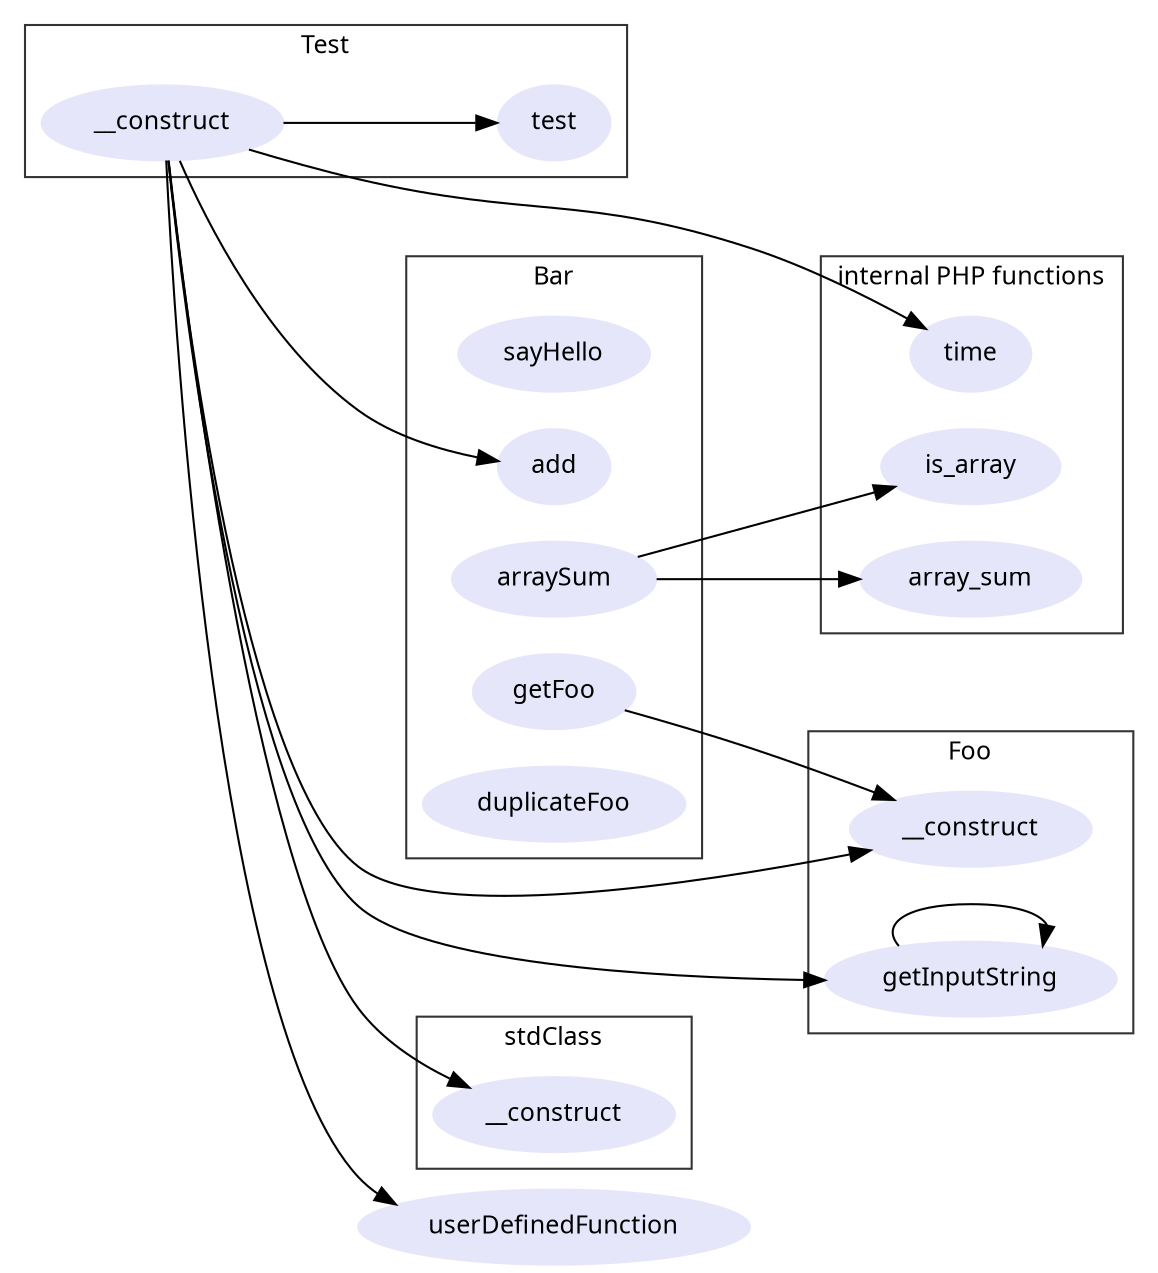 digraph G {
	graph [fontname=Verdana, fontsize=12, rankdir=LR];
	node [label="\N"];
	graph [bb="0,0,554,636"];
	subgraph cluster_Bar {
		graph [label=Bar,
			color=gray20,
			lp="265,448",
			bb="194,168,336,460"];
		"Bar::sayHello()" [label=sayHello, fontname=Verdana, fontsize=12, style=filled, color=lavender, shape=ellipse, pos="265,410", width="1.28", height="0.50"];
		"Bar::add($x, $y)" [label=add, fontname=Verdana, fontsize=12, style=filled, color=lavender, shape=ellipse, pos="265,356", width="0.75", height="0.50"];
		"Bar::arraySum($array)" [label=arraySum, fontname=Verdana, fontsize=12, style=filled, color=lavender, shape=ellipse, pos="265,302", width="1.36", height="0.50"];
		"Bar::getFoo()" [label=getFoo, fontname=Verdana, fontsize=12, style=filled, color=lavender, shape=ellipse, pos="265,248", width="1.08", height="0.50"];
		"Bar::duplicateFoo($inputFoo)" [label=duplicateFoo, fontname=Verdana, fontsize=12, style=filled, color=lavender, shape=ellipse, pos="265,194", width="1.75", height="0.50"];
	}
	subgraph "cluster_internal PHP functions" {
		graph [label="internal PHP functions",
			color=gray20,
			lp="468,448",
			bb="391,276,544,460"];
		"is_array()" [label=is_array, fontname=Verdana, fontsize=12, style=filled, color=lavender, shape=ellipse, pos="467,356", width="1.19", height="0.50"];
		"array_sum()" [label=array_sum, fontname=Verdana, fontsize=12, style=filled, color=lavender, shape=ellipse, pos="467,302", width="1.47", height="0.50"];
		"time()" [label=time, fontname=Verdana, fontsize=12, style=filled, color=lavender, shape=ellipse, pos="467,410", width="0.81", height="0.50"];
	}
	subgraph cluster_Foo {
		graph [label=Foo,
			color=gray20,
			lp="467,220",
			bb="388,84,546,232"];
		"Foo::__construct()" [label=__construct, fontname=Verdana, fontsize=12, style=filled, color=lavender, shape=ellipse, pos="467,182", width="1.61", height="0.50"];
		"Foo::getInputString()" [label=getInputString, fontname=Verdana, fontsize=12, style=filled, color=lavender, shape=ellipse, pos="467,110", width="1.94", height="0.50"];
		"Foo::getInputString()" -> "Foo::getInputString()" [pos="e,502,126 432,126 423,136 435,146 467,146 488,146 500,142 504,136"];
	}
	subgraph cluster_Test {
		graph [label=Test,
			color=gray20,
			lp="155,616",
			bb="8,552,301,628"];
		"Test::__construct()" [label=__construct, fontname=Verdana, fontsize=12, style=filled, color=lavender, shape=ellipse, pos="75,578", width="1.61", height="0.50"];
		"Test::test($nix, $ar, &$ref, $std, $na, $opt, $def)" [label=test, fontname=Verdana, fontsize=12, style=filled, color=lavender, shape=ellipse, pos="265,578", width="0.75", height="0.50"];
		"Test::__construct()" -> "Test::test($nix, $ar, &$ref, $std, $na, $opt, $def)" [pos="e,237,578 134,578 164,578 200,578 227,578"];
	}
	subgraph cluster_stdClass {
		graph [label=stdClass,
			color=gray20,
			lp="265,80",
			bb="198,16,332,92"];
		"stdClass::__construct()" [label=__construct, fontname=Verdana, fontsize=12, style=filled, color=lavender, shape=ellipse, pos="265,42", width="1.61", height="0.50"];
	}
	"userDefinedFunction($nix, $ar, &$ref, $std, $na, $opt, $def)" [label=userDefinedFunction, fontname=Verdana, fontsize=12, style=filled, color=lavender, shape=ellipse, pos="265,524", width="2.61", height="0.50"];
	"Bar::arraySum($array)" -> "is_array()" [pos="e,430,346 305,313 339,321 386,334 420,343"];
	"Bar::arraySum($array)" -> "array_sum()" [pos="e,413,302 314,302 341,302 375,302 403,302"];
	"Bar::getFoo()" -> "Foo::__construct()" [pos="e,431,196 299,239 318,234 340,228 360,221 381,215 403,207 422,200"];
	"Test::__construct()" -> "Foo::__construct()" [pos="e,419,172 76,560 82,486 107,215 170,164 205,135 333,155 409,170"];
	"Test::__construct()" -> "stdClass::__construct()" [pos="e,226,56 77,560 84,482 115,174 170,96 182,80 199,68 217,60"];
	"Test::__construct()" -> "Foo::getInputString()" [pos="e,396,110 76,560 82,485 108,205 170,147 202,119 309,112 386,110"];
	"Test::__construct()" -> "Bar::add($x, $y)" [pos="e,238,358 79,560 88,521 114,431 170,383 186,369 209,363 228,360"];
	"Test::__construct()" -> "userDefinedFunction($nix, $ar, &$ref, $std, $na, $opt, $def)" [pos="e,208,538 116,565 133,560 152,553 170,548 179,546 189,543 198,540"];
	"Test::__construct()" -> "time()" [pos="e,446,423 89,560 106,540 137,508 170,492 248,456 279,490 360,464 388,455 417,441 437,428"];
}
